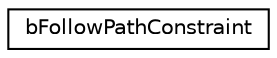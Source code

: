 digraph G
{
  edge [fontname="Helvetica",fontsize="10",labelfontname="Helvetica",labelfontsize="10"];
  node [fontname="Helvetica",fontsize="10",shape=record];
  rankdir=LR;
  Node1 [label="bFollowPathConstraint",height=0.2,width=0.4,color="black", fillcolor="white", style="filled",URL="$d4/dc4/structbFollowPathConstraint.html"];
}
